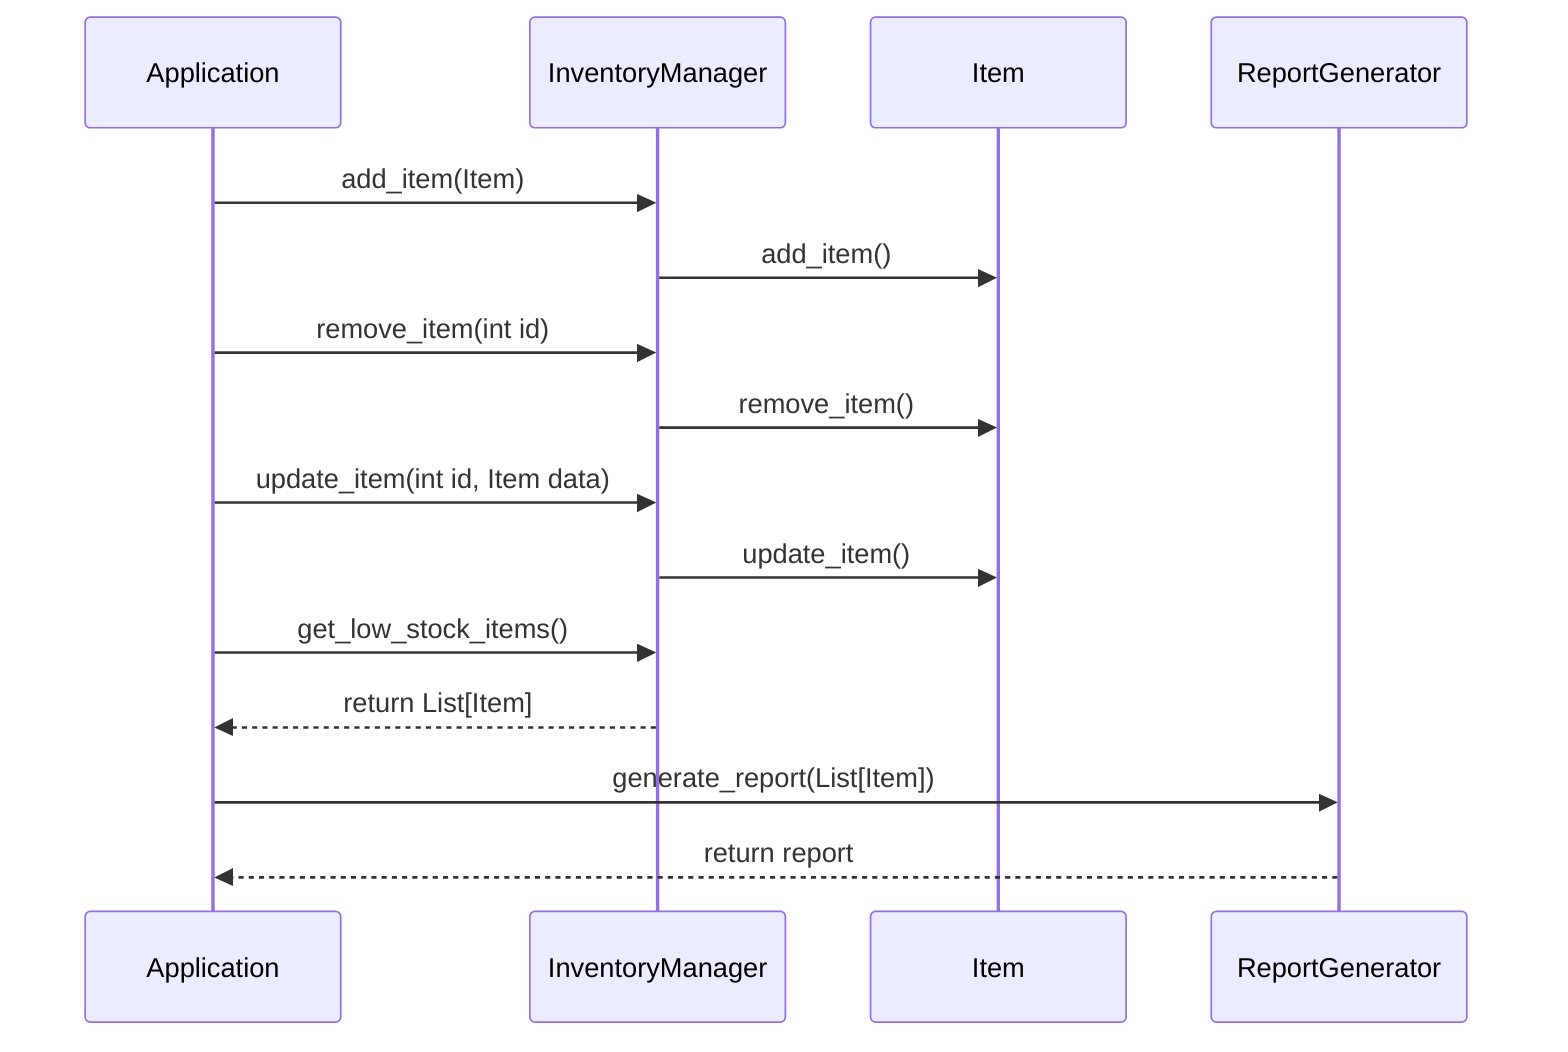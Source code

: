 sequenceDiagram
    participant A as Application
    participant IM as InventoryManager
    participant I as Item
    participant RG as ReportGenerator
    A->>IM: add_item(Item)
    IM->>I: add_item()
    A->>IM: remove_item(int id)
    IM->>I: remove_item()
    A->>IM: update_item(int id, Item data)
    IM->>I: update_item()
    A->>IM: get_low_stock_items()
    IM-->>A: return List[Item]
    A->>RG: generate_report(List[Item])
    RG-->>A: return report